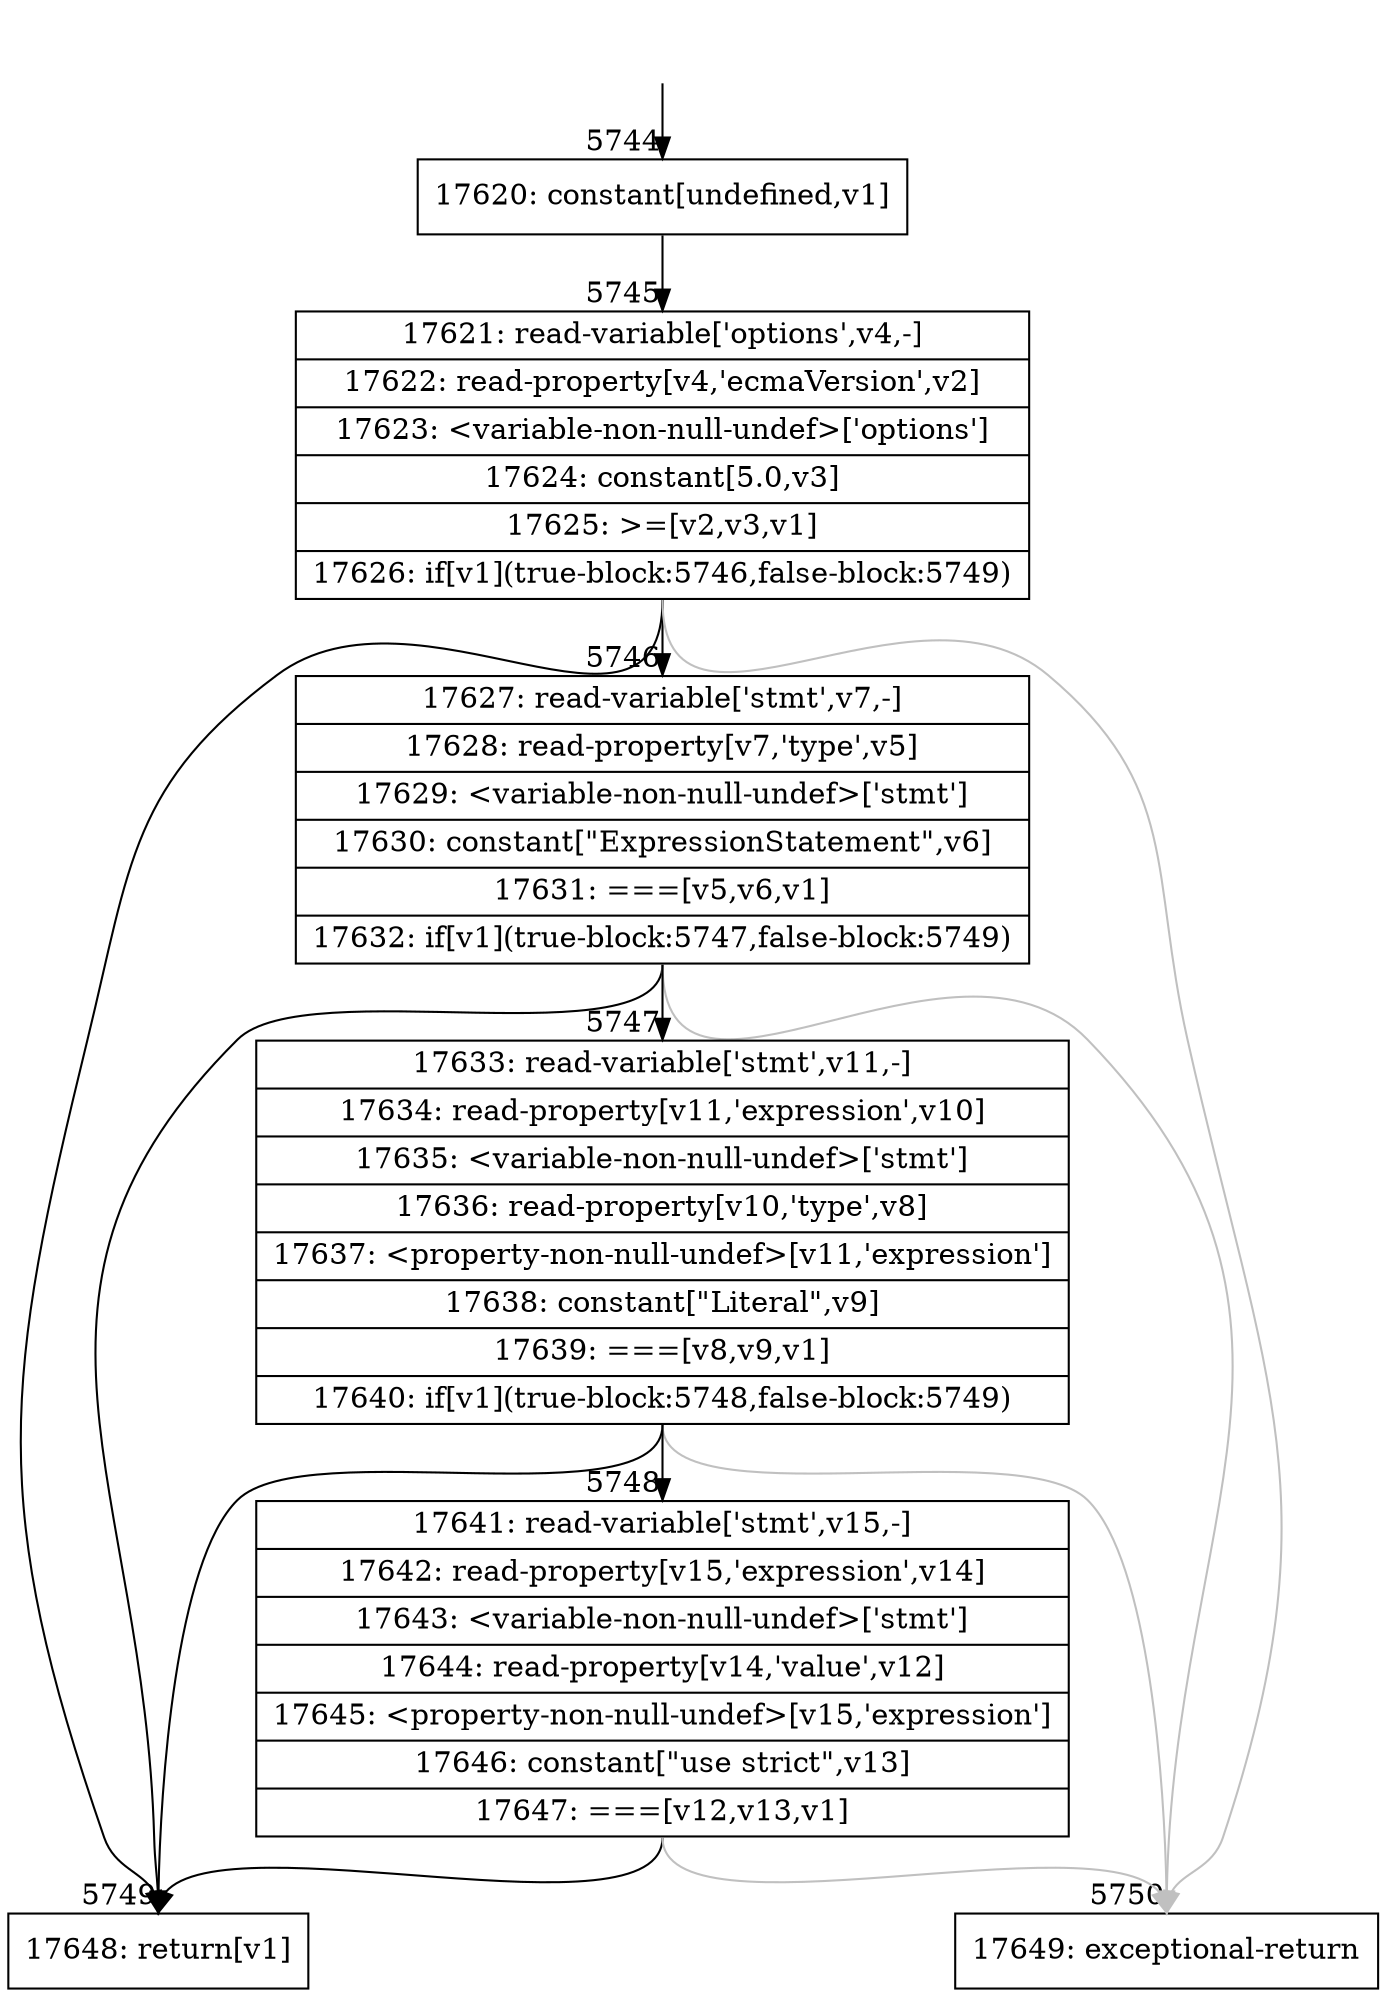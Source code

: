 digraph {
rankdir="TD"
BB_entry335[shape=none,label=""];
BB_entry335 -> BB5744 [tailport=s, headport=n, headlabel="    5744"]
BB5744 [shape=record label="{17620: constant[undefined,v1]}" ] 
BB5744 -> BB5745 [tailport=s, headport=n, headlabel="      5745"]
BB5745 [shape=record label="{17621: read-variable['options',v4,-]|17622: read-property[v4,'ecmaVersion',v2]|17623: \<variable-non-null-undef\>['options']|17624: constant[5.0,v3]|17625: \>=[v2,v3,v1]|17626: if[v1](true-block:5746,false-block:5749)}" ] 
BB5745 -> BB5749 [tailport=s, headport=n, headlabel="      5749"]
BB5745 -> BB5746 [tailport=s, headport=n, headlabel="      5746"]
BB5745 -> BB5750 [tailport=s, headport=n, color=gray, headlabel="      5750"]
BB5746 [shape=record label="{17627: read-variable['stmt',v7,-]|17628: read-property[v7,'type',v5]|17629: \<variable-non-null-undef\>['stmt']|17630: constant[\"ExpressionStatement\",v6]|17631: ===[v5,v6,v1]|17632: if[v1](true-block:5747,false-block:5749)}" ] 
BB5746 -> BB5749 [tailport=s, headport=n]
BB5746 -> BB5747 [tailport=s, headport=n, headlabel="      5747"]
BB5746 -> BB5750 [tailport=s, headport=n, color=gray]
BB5747 [shape=record label="{17633: read-variable['stmt',v11,-]|17634: read-property[v11,'expression',v10]|17635: \<variable-non-null-undef\>['stmt']|17636: read-property[v10,'type',v8]|17637: \<property-non-null-undef\>[v11,'expression']|17638: constant[\"Literal\",v9]|17639: ===[v8,v9,v1]|17640: if[v1](true-block:5748,false-block:5749)}" ] 
BB5747 -> BB5749 [tailport=s, headport=n]
BB5747 -> BB5748 [tailport=s, headport=n, headlabel="      5748"]
BB5747 -> BB5750 [tailport=s, headport=n, color=gray]
BB5748 [shape=record label="{17641: read-variable['stmt',v15,-]|17642: read-property[v15,'expression',v14]|17643: \<variable-non-null-undef\>['stmt']|17644: read-property[v14,'value',v12]|17645: \<property-non-null-undef\>[v15,'expression']|17646: constant[\"use strict\",v13]|17647: ===[v12,v13,v1]}" ] 
BB5748 -> BB5749 [tailport=s, headport=n]
BB5748 -> BB5750 [tailport=s, headport=n, color=gray]
BB5749 [shape=record label="{17648: return[v1]}" ] 
BB5750 [shape=record label="{17649: exceptional-return}" ] 
//#$~ 5800
}
